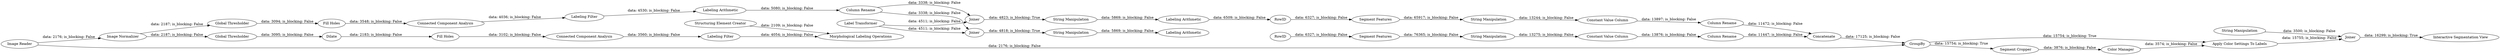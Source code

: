 digraph {
	"-1794233783405184233_47" [label="Labeling Filter"]
	"-1794233783405184233_58" [label="Fill Holes"]
	"-1794233783405184233_57" [label="Connected Component Analysis"]
	"-5818352701373109363_175" [label="String Manipulation"]
	"-5818352701373109363_173" [label="Labeling Arithmetic"]
	"7849912909641446252_81" [label="Segment Features"]
	"7849912909641446252_183" [label="String Manipulation"]
	"-5818352701373109363_165" [label=Joiner]
	"7849912909641446252_170" [label=RowID]
	"7849912909641446252_198" [label=Concatenate]
	"-5818352701373109363_92" [label="Labeling Arithmetic"]
	"-1794233783405184233_42" [label="Image Normalizer"]
	"-1794233783405184233_56" [label="Fill Holes"]
	"796708886876378662_204" [label=Joiner]
	"7849912909641446252_164" [label=RowID]
	"7849912909641446252_194" [label="Column Rename"]
	"-5818352701373109363_124" [label="Label Transformer"]
	"-5818352701373109363_168" [label="Labeling Arithmetic"]
	"796708886876378662_175" [label="String Manipulation"]
	"796708886876378662_192" [label="Apply Color Settings To Labels"]
	"7849912909641446252_171" [label="Segment Features"]
	"-1794233783405184233_54" [label=Dilate]
	"-1794233783405184233_49" [label="Structuring Element Creator"]
	"796708886876378662_191" [label="Segment Cropper"]
	"-1794233783405184233_52" [label="Connected Component Analysis"]
	"-1794233783405184233_48" [label="Morphological Labeling Operations"]
	"796708886876378662_181" [label=GroupBy]
	"-5818352701373109363_169" [label=Joiner]
	"-5818352701373109363_174" [label="String Manipulation"]
	"7406100623974140933_205" [label="Interactive Segmentation View"]
	"7849912909641446252_197" [label="Constant Value Column"]
	"-1794233783405184233_41" [label="Global Thresholder"]
	"796708886876378662_190" [label="Color Manager"]
	"7406100623974140933_36" [label="Image Reader"]
	"7849912909641446252_196" [label="Constant Value Column"]
	"-5818352701373109363_167" [label="Column Rename"]
	"7849912909641446252_172" [label="String Manipulation"]
	"7849912909641446252_199" [label="Column Rename"]
	"-1794233783405184233_50" [label="Global Thresholder"]
	"-1794233783405184233_53" [label="Labeling Filter"]
	"7849912909641446252_172" -> "7849912909641446252_197" [label="data: 13275; is_blocking: False"]
	"-5818352701373109363_167" -> "-5818352701373109363_165" [label="data: 3338; is_blocking: False"]
	"-5818352701373109363_165" -> "-5818352701373109363_175" [label="data: 4818; is_blocking: True"]
	"7849912909641446252_171" -> "7849912909641446252_172" [label="data: 76365; is_blocking: False"]
	"7849912909641446252_199" -> "7849912909641446252_198" [label="data: 11472; is_blocking: False"]
	"796708886876378662_181" -> "796708886876378662_191" [label="data: 15754; is_blocking: True"]
	"796708886876378662_191" -> "796708886876378662_190" [label="data: 3876; is_blocking: False"]
	"-1794233783405184233_58" -> "-1794233783405184233_52" [label="data: 3548; is_blocking: False"]
	"7849912909641446252_194" -> "7849912909641446252_198" [label="data: 11447; is_blocking: False"]
	"7849912909641446252_196" -> "7849912909641446252_199" [label="data: 13897; is_blocking: False"]
	"-1794233783405184233_41" -> "-1794233783405184233_54" [label="data: 3095; is_blocking: False"]
	"7849912909641446252_183" -> "7849912909641446252_196" [label="data: 13244; is_blocking: False"]
	"7849912909641446252_164" -> "7849912909641446252_81" [label="data: 6327; is_blocking: False"]
	"-5818352701373109363_124" -> "-5818352701373109363_165" [label="data: 4511; is_blocking: False"]
	"-1794233783405184233_42" -> "-1794233783405184233_41" [label="data: 2187; is_blocking: False"]
	"7849912909641446252_81" -> "7849912909641446252_183" [label="data: 65917; is_blocking: False"]
	"-1794233783405184233_47" -> "-1794233783405184233_48" [label="data: 4054; is_blocking: False"]
	"-5818352701373109363_167" -> "-5818352701373109363_169" [label="data: 3338; is_blocking: False"]
	"-5818352701373109363_169" -> "-5818352701373109363_174" [label="data: 4823; is_blocking: True"]
	"796708886876378662_192" -> "796708886876378662_204" [label="data: 15755; is_blocking: False"]
	"-1794233783405184233_42" -> "-1794233783405184233_50" [label="data: 2187; is_blocking: False"]
	"-1794233783405184233_52" -> "-1794233783405184233_53" [label="data: 4036; is_blocking: False"]
	"-5818352701373109363_175" -> "-5818352701373109363_92" [label="data: 5869; is_blocking: False"]
	"796708886876378662_204" -> "7406100623974140933_205" [label="data: 16299; is_blocking: True"]
	"-1794233783405184233_56" -> "-1794233783405184233_57" [label="data: 3102; is_blocking: False"]
	"-5818352701373109363_174" -> "-5818352701373109363_173" [label="data: 5869; is_blocking: False"]
	"7406100623974140933_36" -> "796708886876378662_181" [label="data: 2176; is_blocking: False"]
	"-5818352701373109363_124" -> "-5818352701373109363_169" [label="data: 4511; is_blocking: False"]
	"-1794233783405184233_57" -> "-1794233783405184233_47" [label="data: 3560; is_blocking: False"]
	"7849912909641446252_197" -> "7849912909641446252_194" [label="data: 13876; is_blocking: False"]
	"-1794233783405184233_54" -> "-1794233783405184233_56" [label="data: 2183; is_blocking: False"]
	"-1794233783405184233_53" -> "-5818352701373109363_168" [label="data: 4530; is_blocking: False"]
	"-5818352701373109363_168" -> "-5818352701373109363_167" [label="data: 5080; is_blocking: False"]
	"-1794233783405184233_50" -> "-1794233783405184233_58" [label="data: 3094; is_blocking: False"]
	"7849912909641446252_170" -> "7849912909641446252_171" [label="data: 6327; is_blocking: False"]
	"796708886876378662_175" -> "796708886876378662_204" [label="data: 3500; is_blocking: False"]
	"7849912909641446252_198" -> "796708886876378662_181" [label="data: 17125; is_blocking: False"]
	"796708886876378662_190" -> "796708886876378662_192" [label="data: 3574; is_blocking: False"]
	"-1794233783405184233_49" -> "-1794233783405184233_48" [label="data: 2109; is_blocking: False"]
	"796708886876378662_181" -> "796708886876378662_192" [label="data: 15754; is_blocking: True"]
	"-5818352701373109363_173" -> "7849912909641446252_164" [label="data: 6509; is_blocking: False"]
	"7406100623974140933_36" -> "-1794233783405184233_42" [label="data: 2176; is_blocking: False"]
	rankdir=LR
}
